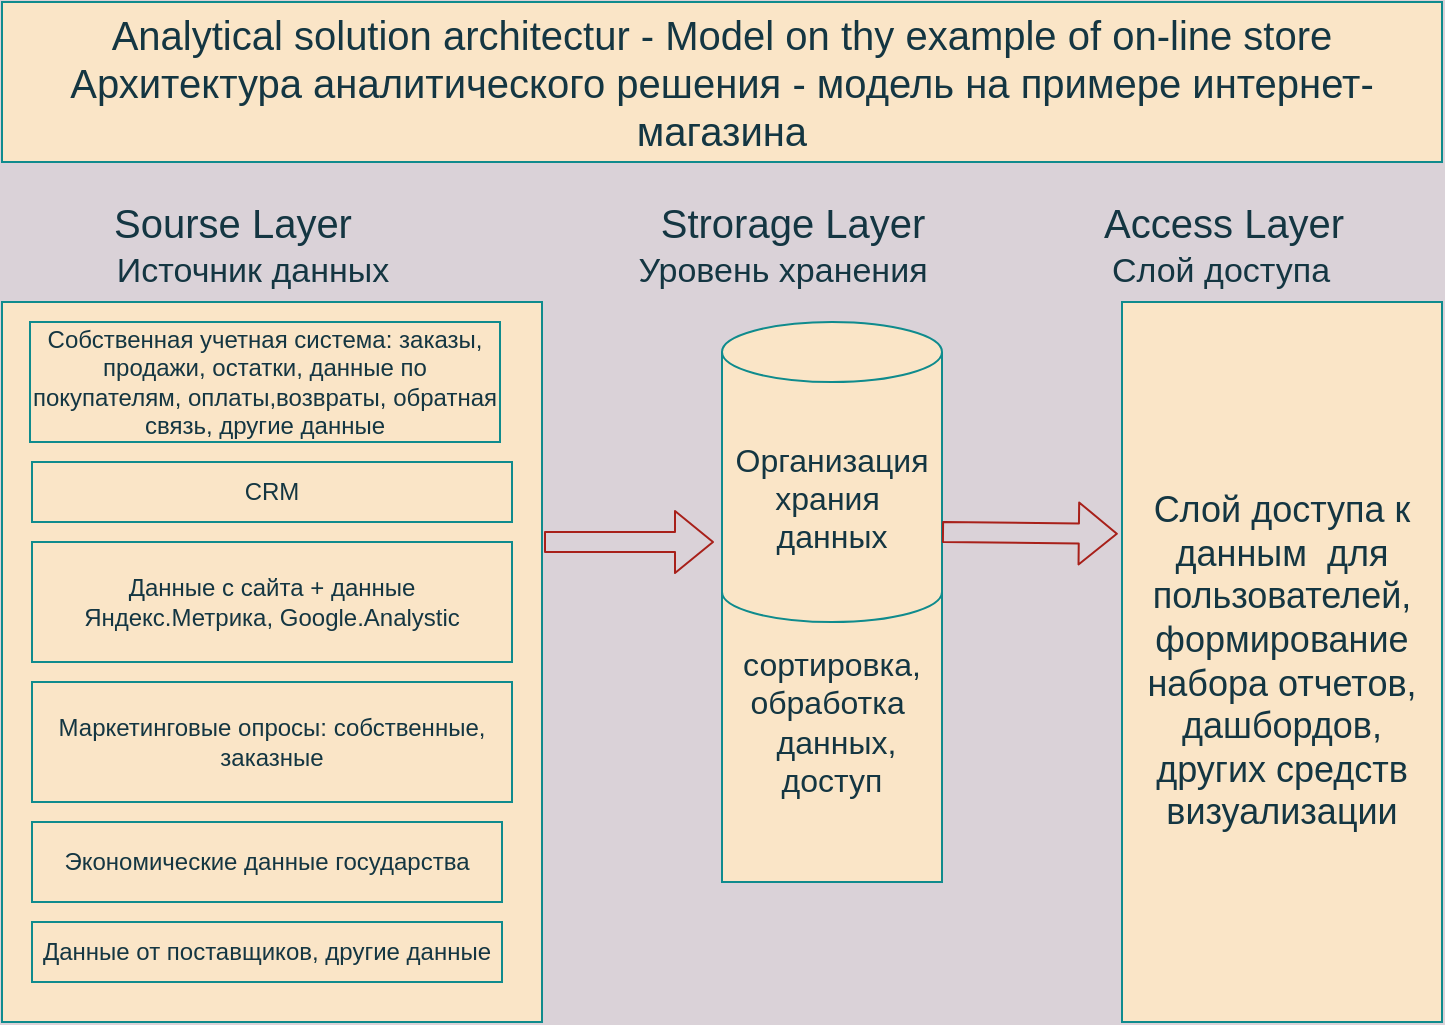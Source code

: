 <mxfile version="14.4.3" type="device"><diagram id="kgpKYQtTHZ0yAKxKKP6v" name="Page-1"><mxGraphModel dx="1007" dy="582" grid="1" gridSize="10" guides="1" tooltips="1" connect="1" arrows="1" fold="1" page="1" pageScale="1" pageWidth="850" pageHeight="1100" background="#DAD2D8" math="0" shadow="0"><root><mxCell id="0"/><mxCell id="1" parent="0"/><mxCell id="EFz2ugGDSisu-UX82IDj-2" value="&lt;font style=&quot;font-size: 20px&quot;&gt;Analytical solution architectur - Model on thу example of on-line store Архитектура аналитического решения - модель на примере интернет-магазина&lt;/font&gt;" style="whiteSpace=wrap;html=1;fillColor=#FAE5C7;strokeColor=#0F8B8D;fontColor=#143642;" vertex="1" parent="1"><mxGeometry x="30" y="20" width="720" height="80" as="geometry"/></mxCell><mxCell id="EFz2ugGDSisu-UX82IDj-8" value="" style="whiteSpace=wrap;html=1;direction=south;align=left;fillColor=#FAE5C7;strokeColor=#0F8B8D;fontColor=#143642;" vertex="1" parent="1"><mxGeometry x="30" y="170" width="270" height="360" as="geometry"/></mxCell><mxCell id="EFz2ugGDSisu-UX82IDj-10" value="Слой доступа к данным&amp;nbsp; для пользователей, формирование набора отчетов, дашбордов, &lt;br style=&quot;font-size: 18px;&quot;&gt;других средств визуализации" style="whiteSpace=wrap;html=1;direction=south;fillColor=#FAE5C7;strokeColor=#0F8B8D;fontColor=#143642;fontSize=18;labelPosition=center;verticalLabelPosition=middle;align=center;verticalAlign=middle;" vertex="1" parent="1"><mxGeometry x="590" y="170" width="160" height="360" as="geometry"/></mxCell><mxCell id="EFz2ugGDSisu-UX82IDj-11" value="&lt;font style=&quot;font-size: 20px&quot;&gt;Sourse Layer&lt;/font&gt;" style="text;html=1;align=center;verticalAlign=middle;resizable=0;points=[];autosize=1;fontColor=#143642;" vertex="1" parent="1"><mxGeometry x="80" y="120" width="130" height="20" as="geometry"/></mxCell><mxCell id="EFz2ugGDSisu-UX82IDj-13" value="&lt;font style=&quot;font-size: 20px&quot;&gt;Strorage Layer&lt;/font&gt;" style="text;html=1;align=center;verticalAlign=middle;resizable=0;points=[];autosize=1;fontColor=#143642;" vertex="1" parent="1"><mxGeometry x="350" y="120" width="150" height="20" as="geometry"/></mxCell><mxCell id="EFz2ugGDSisu-UX82IDj-14" value="&lt;font style=&quot;font-size: 20px&quot;&gt;&amp;nbsp; &amp;nbsp; Access Layer&lt;/font&gt;" style="text;html=1;align=center;verticalAlign=middle;resizable=0;points=[];autosize=1;fontColor=#143642;" vertex="1" parent="1"><mxGeometry x="550" y="120" width="160" height="20" as="geometry"/></mxCell><mxCell id="EFz2ugGDSisu-UX82IDj-18" value="Данные с сайта + данные Яндекс.Метрика, Google.Analystic" style="whiteSpace=wrap;html=1;fillColor=#FAE5C7;strokeColor=#0F8B8D;fontColor=#143642;" vertex="1" parent="1"><mxGeometry x="45" y="290" width="240" height="60" as="geometry"/></mxCell><mxCell id="EFz2ugGDSisu-UX82IDj-19" value="CRM" style="whiteSpace=wrap;html=1;fillColor=#FAE5C7;strokeColor=#0F8B8D;fontColor=#143642;" vertex="1" parent="1"><mxGeometry x="45" y="250" width="240" height="30" as="geometry"/></mxCell><mxCell id="EFz2ugGDSisu-UX82IDj-21" value="Экономические данные государства" style="whiteSpace=wrap;html=1;fillColor=#FAE5C7;strokeColor=#0F8B8D;fontColor=#143642;" vertex="1" parent="1"><mxGeometry x="45" y="430" width="235" height="40" as="geometry"/></mxCell><mxCell id="EFz2ugGDSisu-UX82IDj-22" value="Маркетинговые опросы: собственные, заказные" style="whiteSpace=wrap;html=1;fillColor=#FAE5C7;strokeColor=#0F8B8D;fontColor=#143642;" vertex="1" parent="1"><mxGeometry x="45" y="360" width="240" height="60" as="geometry"/></mxCell><mxCell id="EFz2ugGDSisu-UX82IDj-23" value="Данные от поставщиков, другие данные" style="whiteSpace=wrap;html=1;fillColor=#FAE5C7;strokeColor=#0F8B8D;fontColor=#143642;" vertex="1" parent="1"><mxGeometry x="45" y="480" width="235" height="30" as="geometry"/></mxCell><mxCell id="EFz2ugGDSisu-UX82IDj-26" value="сортировка, обработка&amp;nbsp;&lt;br style=&quot;font-size: 16px;&quot;&gt;&amp;nbsp;данных, &lt;br style=&quot;font-size: 16px;&quot;&gt;доступ" style="whiteSpace=wrap;html=1;fillColor=#FAE5C7;strokeColor=#0F8B8D;fontColor=#143642;fontSize=16;" vertex="1" parent="1"><mxGeometry x="390" y="300" width="110" height="160" as="geometry"/></mxCell><mxCell id="EFz2ugGDSisu-UX82IDj-28" value="Организация храния&amp;nbsp;&lt;br style=&quot;font-size: 16px;&quot;&gt;данных" style="shape=cylinder3;whiteSpace=wrap;html=1;boundedLbl=1;backgroundOutline=1;size=15;fillColor=#FAE5C7;strokeColor=#0F8B8D;fontColor=#143642;fontSize=16;" vertex="1" parent="1"><mxGeometry x="390" y="180" width="110" height="150" as="geometry"/></mxCell><mxCell id="EFz2ugGDSisu-UX82IDj-31" value="" style="shape=flexArrow;endArrow=classic;html=1;strokeColor=#A8201A;fontColor=#143642;labelBackgroundColor=#DAD2D8;" edge="1" parent="1"><mxGeometry width="50" height="50" relative="1" as="geometry"><mxPoint x="301" y="290" as="sourcePoint"/><mxPoint x="386" y="290" as="targetPoint"/></mxGeometry></mxCell><mxCell id="EFz2ugGDSisu-UX82IDj-34" value="" style="shape=flexArrow;endArrow=classic;html=1;entryX=0.322;entryY=1.013;entryDx=0;entryDy=0;entryPerimeter=0;exitX=1;exitY=0;exitDx=0;exitDy=105;exitPerimeter=0;strokeColor=#A8201A;fontColor=#143642;labelBackgroundColor=#DAD2D8;" edge="1" parent="1" source="EFz2ugGDSisu-UX82IDj-28" target="EFz2ugGDSisu-UX82IDj-10"><mxGeometry width="50" height="50" relative="1" as="geometry"><mxPoint x="430" y="310" as="sourcePoint"/><mxPoint x="480" y="260" as="targetPoint"/></mxGeometry></mxCell><mxCell id="EFz2ugGDSisu-UX82IDj-35" value="Уровень хранения" style="text;html=1;align=center;verticalAlign=middle;resizable=0;points=[];autosize=1;fontSize=17;fontColor=#143642;" vertex="1" parent="1"><mxGeometry x="340" y="140" width="160" height="30" as="geometry"/></mxCell><mxCell id="EFz2ugGDSisu-UX82IDj-40" value="Источник данных" style="text;html=1;align=center;verticalAlign=middle;resizable=0;points=[];autosize=1;fontSize=17;fontColor=#143642;" vertex="1" parent="1"><mxGeometry x="80" y="140" width="150" height="30" as="geometry"/></mxCell><mxCell id="EFz2ugGDSisu-UX82IDj-42" value="Слой доступа" style="text;html=1;align=center;verticalAlign=middle;resizable=0;points=[];autosize=1;fontSize=17;fontColor=#143642;" vertex="1" parent="1"><mxGeometry x="579" y="140" width="120" height="30" as="geometry"/></mxCell><mxCell id="EFz2ugGDSisu-UX82IDj-43" value="Собственная учетная система: заказы, продажи, остатки, данные по покупателям, оплаты,возвраты, обратная связь, другие данные" style="whiteSpace=wrap;html=1;fillColor=#FAE5C7;strokeColor=#0F8B8D;fontColor=#143642;" vertex="1" parent="1"><mxGeometry x="44" y="180" width="235" height="60" as="geometry"/></mxCell></root></mxGraphModel></diagram></mxfile>